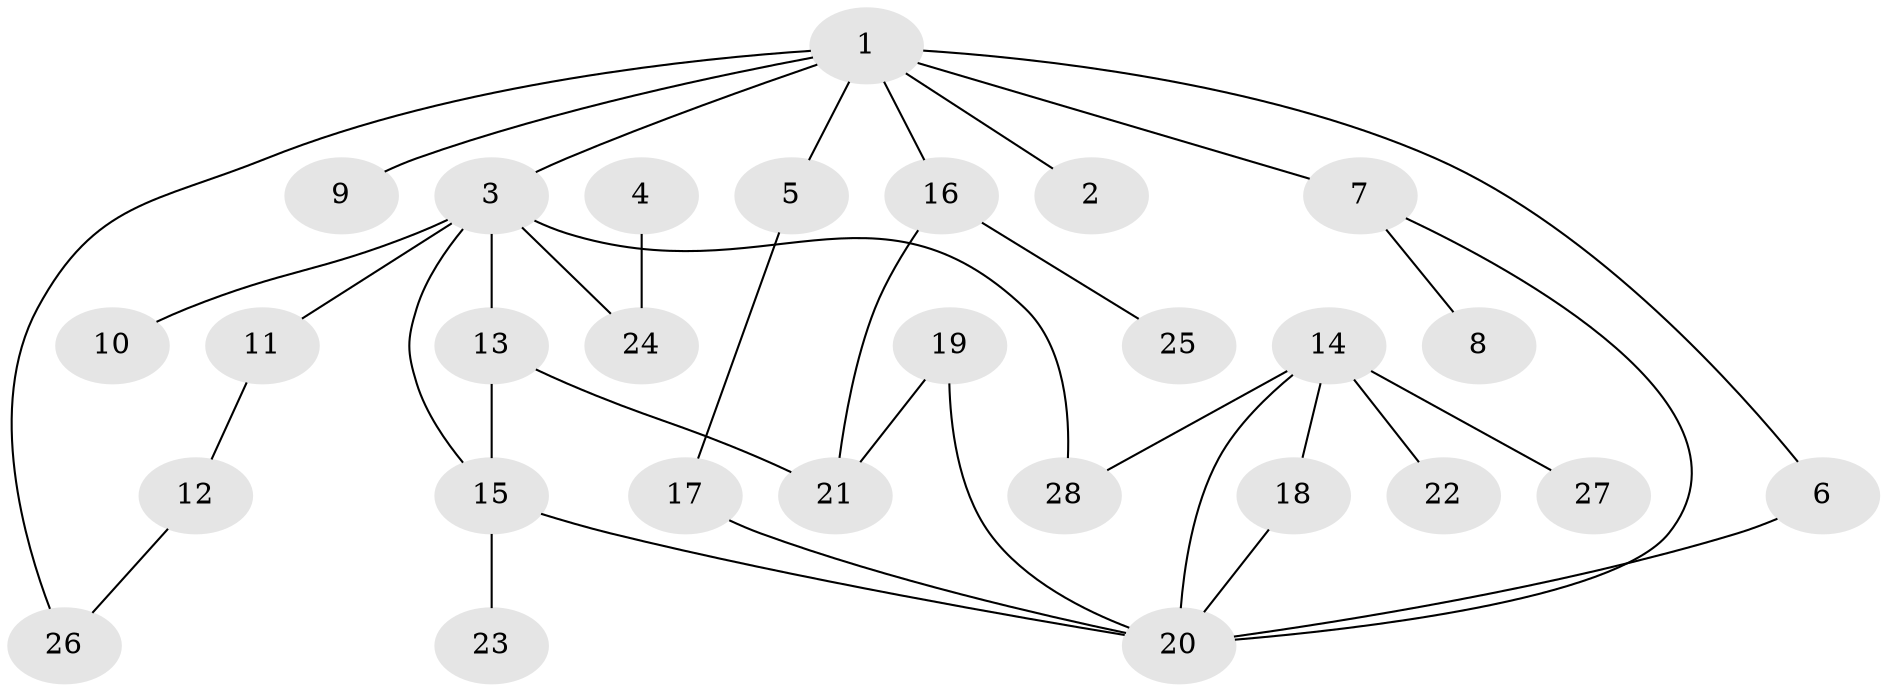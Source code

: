 // original degree distribution, {7: 0.01818181818181818, 5: 0.05454545454545454, 9: 0.01818181818181818, 3: 0.16363636363636364, 1: 0.32727272727272727, 4: 0.03636363636363636, 6: 0.01818181818181818, 2: 0.36363636363636365}
// Generated by graph-tools (version 1.1) at 2025/49/03/09/25 03:49:26]
// undirected, 28 vertices, 36 edges
graph export_dot {
graph [start="1"]
  node [color=gray90,style=filled];
  1;
  2;
  3;
  4;
  5;
  6;
  7;
  8;
  9;
  10;
  11;
  12;
  13;
  14;
  15;
  16;
  17;
  18;
  19;
  20;
  21;
  22;
  23;
  24;
  25;
  26;
  27;
  28;
  1 -- 2 [weight=1.0];
  1 -- 3 [weight=2.0];
  1 -- 5 [weight=1.0];
  1 -- 6 [weight=1.0];
  1 -- 7 [weight=2.0];
  1 -- 9 [weight=1.0];
  1 -- 16 [weight=1.0];
  1 -- 26 [weight=1.0];
  3 -- 10 [weight=1.0];
  3 -- 11 [weight=1.0];
  3 -- 13 [weight=1.0];
  3 -- 15 [weight=1.0];
  3 -- 24 [weight=1.0];
  3 -- 28 [weight=1.0];
  4 -- 24 [weight=1.0];
  5 -- 17 [weight=1.0];
  6 -- 20 [weight=1.0];
  7 -- 8 [weight=1.0];
  7 -- 20 [weight=1.0];
  11 -- 12 [weight=1.0];
  12 -- 26 [weight=1.0];
  13 -- 15 [weight=1.0];
  13 -- 21 [weight=1.0];
  14 -- 18 [weight=1.0];
  14 -- 20 [weight=1.0];
  14 -- 22 [weight=1.0];
  14 -- 27 [weight=1.0];
  14 -- 28 [weight=1.0];
  15 -- 20 [weight=1.0];
  15 -- 23 [weight=1.0];
  16 -- 21 [weight=1.0];
  16 -- 25 [weight=1.0];
  17 -- 20 [weight=1.0];
  18 -- 20 [weight=1.0];
  19 -- 20 [weight=1.0];
  19 -- 21 [weight=1.0];
}
